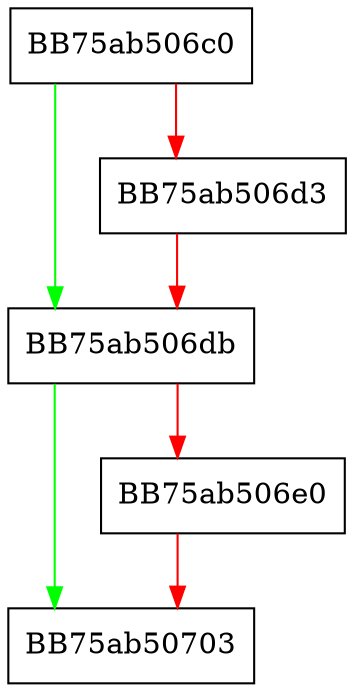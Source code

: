 digraph invokeValueDestructor {
  node [shape="box"];
  graph [splines=ortho];
  BB75ab506c0 -> BB75ab506db [color="green"];
  BB75ab506c0 -> BB75ab506d3 [color="red"];
  BB75ab506d3 -> BB75ab506db [color="red"];
  BB75ab506db -> BB75ab50703 [color="green"];
  BB75ab506db -> BB75ab506e0 [color="red"];
  BB75ab506e0 -> BB75ab50703 [color="red"];
}